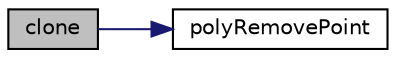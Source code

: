 digraph "clone"
{
  bgcolor="transparent";
  edge [fontname="Helvetica",fontsize="10",labelfontname="Helvetica",labelfontsize="10"];
  node [fontname="Helvetica",fontsize="10",shape=record];
  rankdir="LR";
  Node1 [label="clone",height=0.2,width=0.4,color="black", fillcolor="grey75", style="filled", fontcolor="black"];
  Node1 -> Node2 [color="midnightblue",fontsize="10",style="solid",fontname="Helvetica"];
  Node2 [label="polyRemovePoint",height=0.2,width=0.4,color="black",URL="$a01980.html#a2d78f08f500856c033f9fe3b9f11351f",tooltip="Construct null. Used for constructing lists. "];
}
